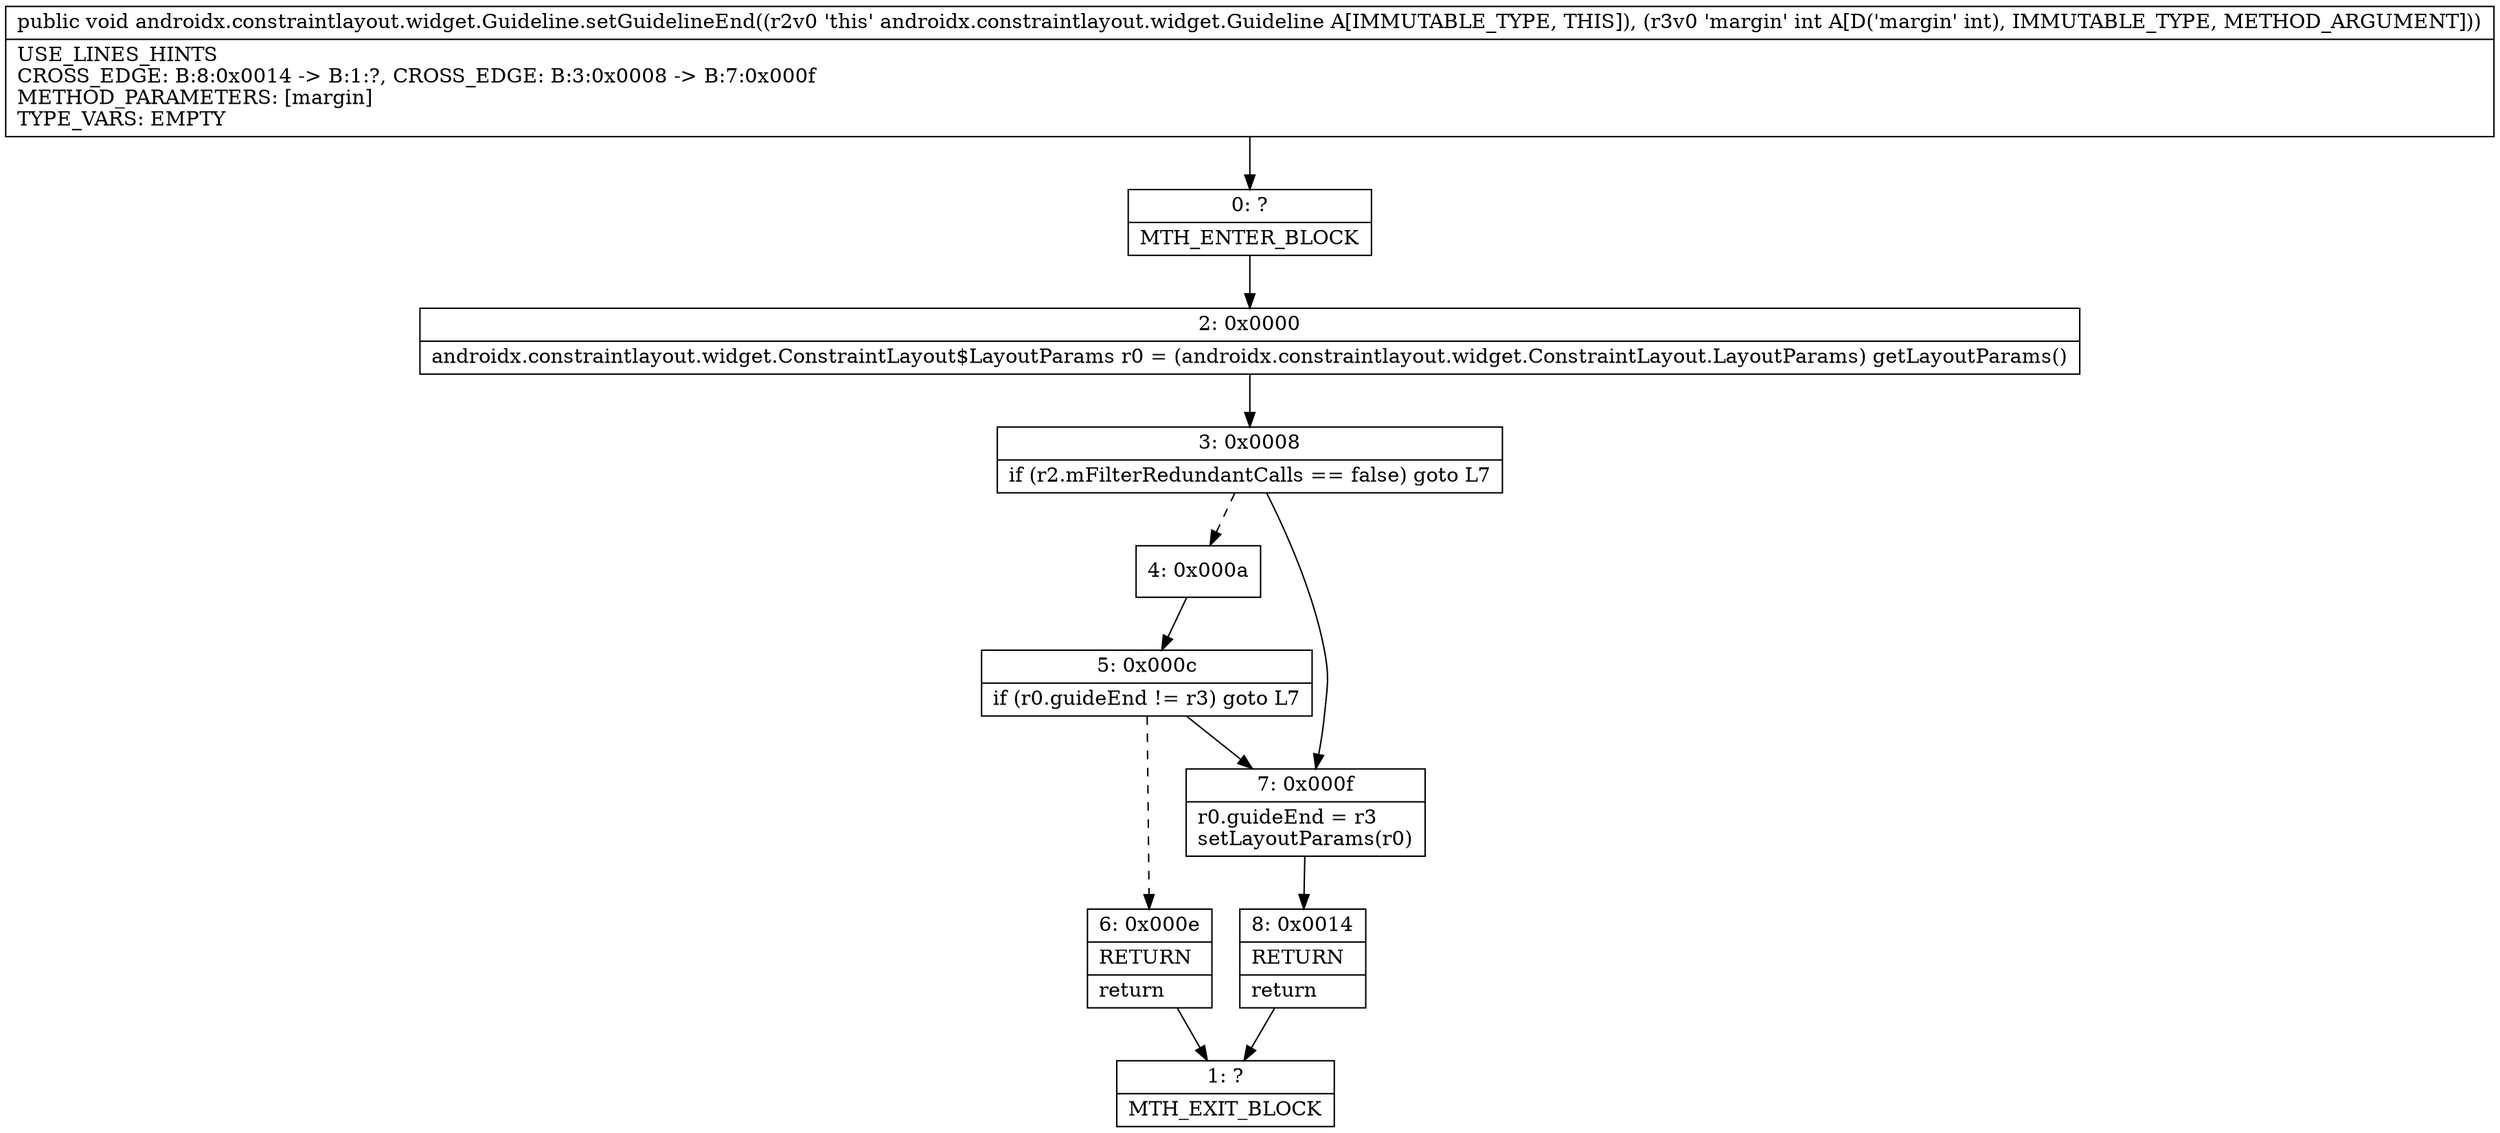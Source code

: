digraph "CFG forandroidx.constraintlayout.widget.Guideline.setGuidelineEnd(I)V" {
Node_0 [shape=record,label="{0\:\ ?|MTH_ENTER_BLOCK\l}"];
Node_2 [shape=record,label="{2\:\ 0x0000|androidx.constraintlayout.widget.ConstraintLayout$LayoutParams r0 = (androidx.constraintlayout.widget.ConstraintLayout.LayoutParams) getLayoutParams()\l}"];
Node_3 [shape=record,label="{3\:\ 0x0008|if (r2.mFilterRedundantCalls == false) goto L7\l}"];
Node_4 [shape=record,label="{4\:\ 0x000a}"];
Node_5 [shape=record,label="{5\:\ 0x000c|if (r0.guideEnd != r3) goto L7\l}"];
Node_6 [shape=record,label="{6\:\ 0x000e|RETURN\l|return\l}"];
Node_1 [shape=record,label="{1\:\ ?|MTH_EXIT_BLOCK\l}"];
Node_7 [shape=record,label="{7\:\ 0x000f|r0.guideEnd = r3\lsetLayoutParams(r0)\l}"];
Node_8 [shape=record,label="{8\:\ 0x0014|RETURN\l|return\l}"];
MethodNode[shape=record,label="{public void androidx.constraintlayout.widget.Guideline.setGuidelineEnd((r2v0 'this' androidx.constraintlayout.widget.Guideline A[IMMUTABLE_TYPE, THIS]), (r3v0 'margin' int A[D('margin' int), IMMUTABLE_TYPE, METHOD_ARGUMENT]))  | USE_LINES_HINTS\lCROSS_EDGE: B:8:0x0014 \-\> B:1:?, CROSS_EDGE: B:3:0x0008 \-\> B:7:0x000f\lMETHOD_PARAMETERS: [margin]\lTYPE_VARS: EMPTY\l}"];
MethodNode -> Node_0;Node_0 -> Node_2;
Node_2 -> Node_3;
Node_3 -> Node_4[style=dashed];
Node_3 -> Node_7;
Node_4 -> Node_5;
Node_5 -> Node_6[style=dashed];
Node_5 -> Node_7;
Node_6 -> Node_1;
Node_7 -> Node_8;
Node_8 -> Node_1;
}

